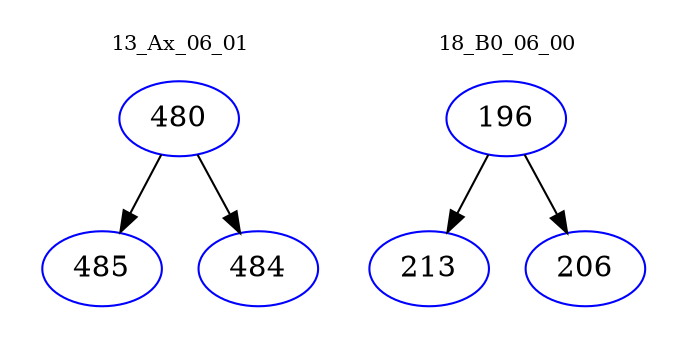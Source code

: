digraph{
subgraph cluster_0 {
color = white
label = "13_Ax_06_01";
fontsize=10;
T0_480 [label="480", color="blue"]
T0_480 -> T0_485 [color="black"]
T0_485 [label="485", color="blue"]
T0_480 -> T0_484 [color="black"]
T0_484 [label="484", color="blue"]
}
subgraph cluster_1 {
color = white
label = "18_B0_06_00";
fontsize=10;
T1_196 [label="196", color="blue"]
T1_196 -> T1_213 [color="black"]
T1_213 [label="213", color="blue"]
T1_196 -> T1_206 [color="black"]
T1_206 [label="206", color="blue"]
}
}
